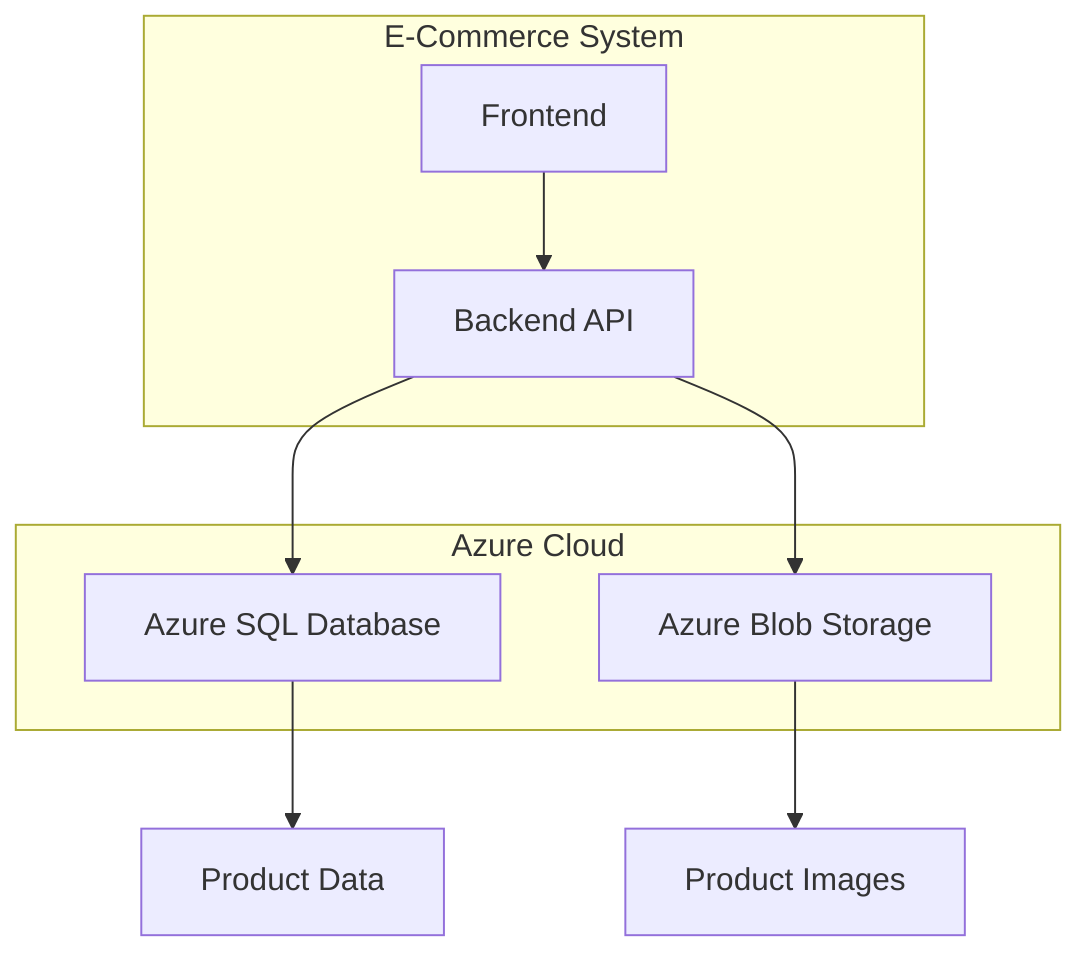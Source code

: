 graph TD
    A[Frontend] --> B[Backend API]
    B --> C[Azure SQL Database]
    B --> D[Azure Blob Storage]
    C --> E[Product Data]
    D --> F[Product Images]
    subgraph Azure Cloud
        C
        D
    end
    subgraph E-Commerce System
        A
        B
    end